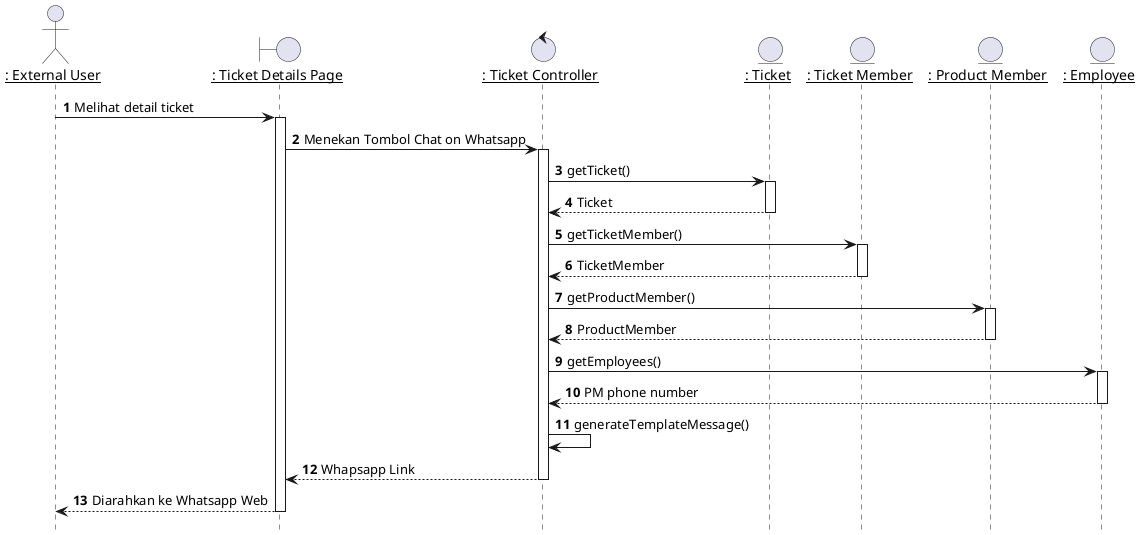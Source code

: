 @startuml Berkomunikasi Dengan PM Melalui Whatsapp

' title "Berkomunikasi Dengan PM Melalui Whatsapp"
hide footbox


actor IPM as "__: External User__"
boundary TicketDetailsPage as "__: Ticket Details Page__"
control TicketController as "__: Ticket Controller__"
entity Ticket as "__: Ticket__"
entity TicketMember as "__: Ticket Member__"
entity ProductMember as "__: Product Member__"
entity Employees as "__: Employee__"

autonumber 1
'list
IPM -> TicketDetailsPage: Melihat detail ticket
activate TicketDetailsPage


'Chat
TicketDetailsPage -> TicketController: Menekan Tombol Chat on Whatsapp
activate TicketController

TicketController -> Ticket: getTicket()
activate Ticket

Ticket --> TicketController : Ticket
deactivate Ticket

TicketController -> TicketMember: getTicketMember()
activate TicketMember

TicketMember --> TicketController : TicketMember
deactivate TicketMember

TicketController -> ProductMember: getProductMember()
activate ProductMember

ProductMember --> TicketController : ProductMember
deactivate ProductMember

TicketController -> Employees: getEmployees()
activate Employees

Employees --> TicketController : PM phone number
deactivate Employees

TicketController -> TicketController : generateTemplateMessage()

TicketController --> TicketDetailsPage : Whapsapp Link
deactivate TicketController

TicketDetailsPage --> IPM : Diarahkan ke Whatsapp Web
deactivate TicketDetailsPage


@enduml
